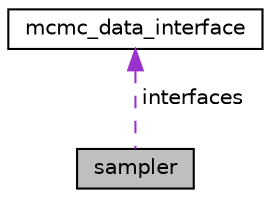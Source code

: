 digraph "sampler"
{
  edge [fontname="Helvetica",fontsize="10",labelfontname="Helvetica",labelfontsize="10"];
  node [fontname="Helvetica",fontsize="10",shape=record];
  Node1 [label="sampler",height=0.2,width=0.4,color="black", fillcolor="grey75", style="filled", fontcolor="black"];
  Node2 -> Node1 [dir="back",color="darkorchid3",fontsize="10",style="dashed",label=" interfaces" ,fontname="Helvetica"];
  Node2 [label="mcmc_data_interface",height=0.2,width=0.4,color="black", fillcolor="white", style="filled",URL="$d6/d96/classmcmc__data__interface.html"];
}

